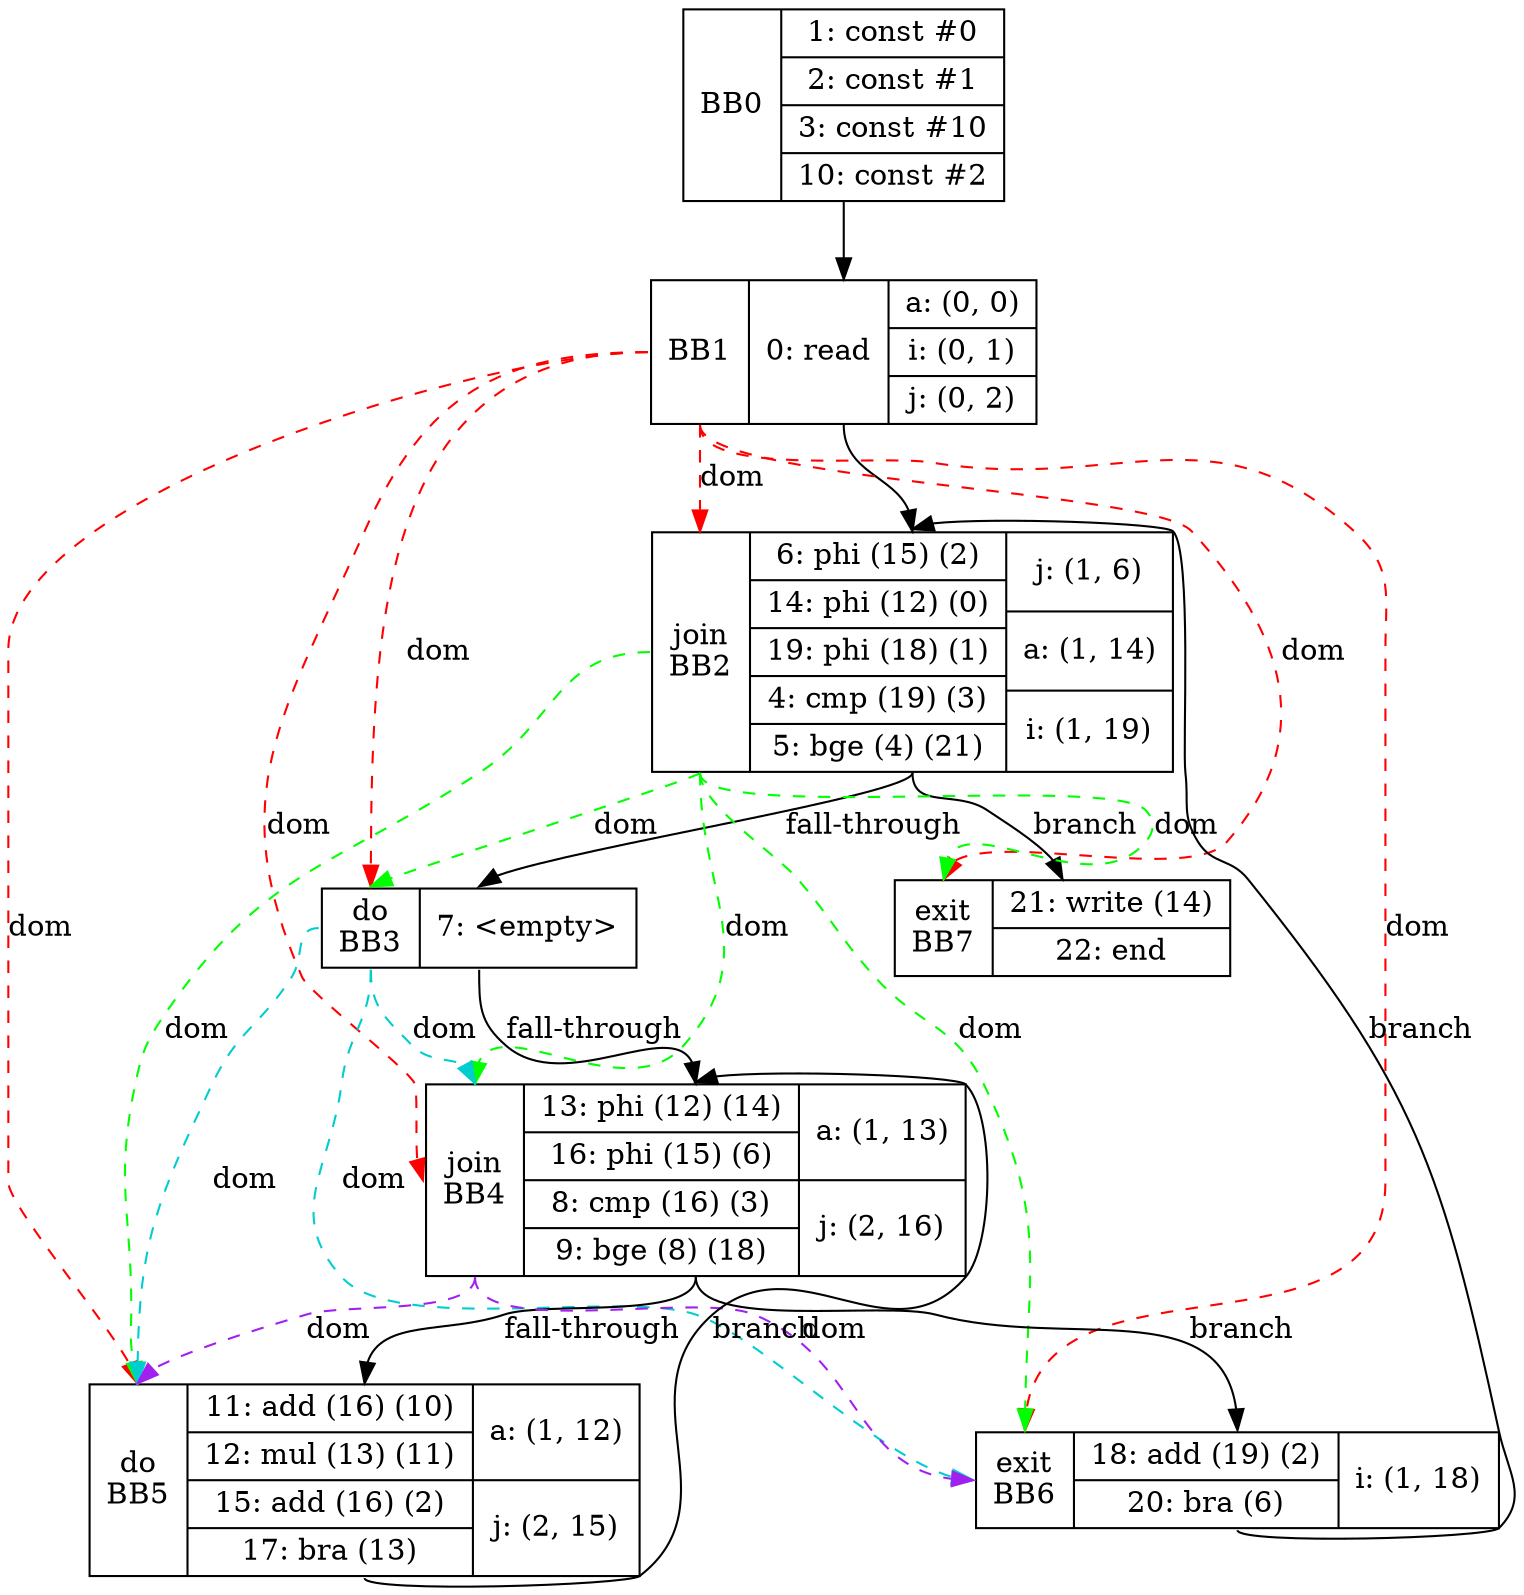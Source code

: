 digraph G {
	bb0[shape=record, label="<b>BB0|{1: const #0|2: const #1|3: const #10|10: const #2}"];
	bb1[shape=record, label="<b>BB1|{0: read}|{a: (0, 0)|i: (0, 1)|j: (0, 2)}"];
	bb2[shape=record, label="<b>join\nBB2|{6: phi (15) (2)|14: phi (12) (0)|19: phi (18) (1)|4: cmp (19) (3)|5: bge (4) (21)}|{j: (1, 6)|a: (1, 14)|i: (1, 19)}"];
	bb3[shape=record, label="<b>do\nBB3|{7: \<empty\>}"];
	bb4[shape=record, label="<b>join\nBB4|{13: phi (12) (14)|16: phi (15) (6)|8: cmp (16) (3)|9: bge (8) (18)}|{a: (1, 13)|j: (2, 16)}"];
	bb5[shape=record, label="<b>do\nBB5|{11: add (16) (10)|12: mul (13) (11)|15: add (16) (2)|17: bra (13)}|{a: (1, 12)|j: (2, 15)}"];
	bb6[shape=record, label="<b>exit\nBB6|{18: add (19) (2)|20: bra (6)}|{i: (1, 18)}"];
	bb7[shape=record, label="<b>exit\nBB7|{21: write (14)|22: end}"];

	bb0:s -> bb1:n;
	bb1:s -> bb2:n;
	bb6:s -> bb2:n[label="branch", constraint=false];
	bb2:s -> bb3:n[label="fall-through"];
	bb3:s -> bb4:n[label="fall-through"];
	bb5:s -> bb4:n[label="branch", constraint=false];
	bb4:s -> bb5:n[label="fall-through"];
	bb4:s -> bb6:n[label="branch"];
	bb2:s -> bb7:n[label="branch"];
	bb1:b -> bb2:b [color="red", style=dashed, label="dom"];
	bb2:b -> bb3:b [color="green", style=dashed, label="dom"];
	bb1:b -> bb3:b [color="red", style=dashed, label="dom"];
	bb3:b -> bb4:b [color="cyan3", style=dashed, label="dom"];
	bb2:b -> bb4:b [color="green", style=dashed, label="dom"];
	bb1:b -> bb4:b [color="red", style=dashed, label="dom"];
	bb4:b -> bb5:b [color="purple", style=dashed, label="dom"];
	bb3:b -> bb5:b [color="cyan3", style=dashed, label="dom"];
	bb2:b -> bb5:b [color="green", style=dashed, label="dom"];
	bb1:b -> bb5:b [color="red", style=dashed, label="dom"];
	bb4:b -> bb6:b [color="purple", style=dashed, label="dom"];
	bb3:b -> bb6:b [color="cyan3", style=dashed, label="dom"];
	bb2:b -> bb6:b [color="green", style=dashed, label="dom"];
	bb1:b -> bb6:b [color="red", style=dashed, label="dom"];
	bb2:b -> bb7:b [color="green", style=dashed, label="dom"];
	bb1:b -> bb7:b [color="red", style=dashed, label="dom"]; 
}